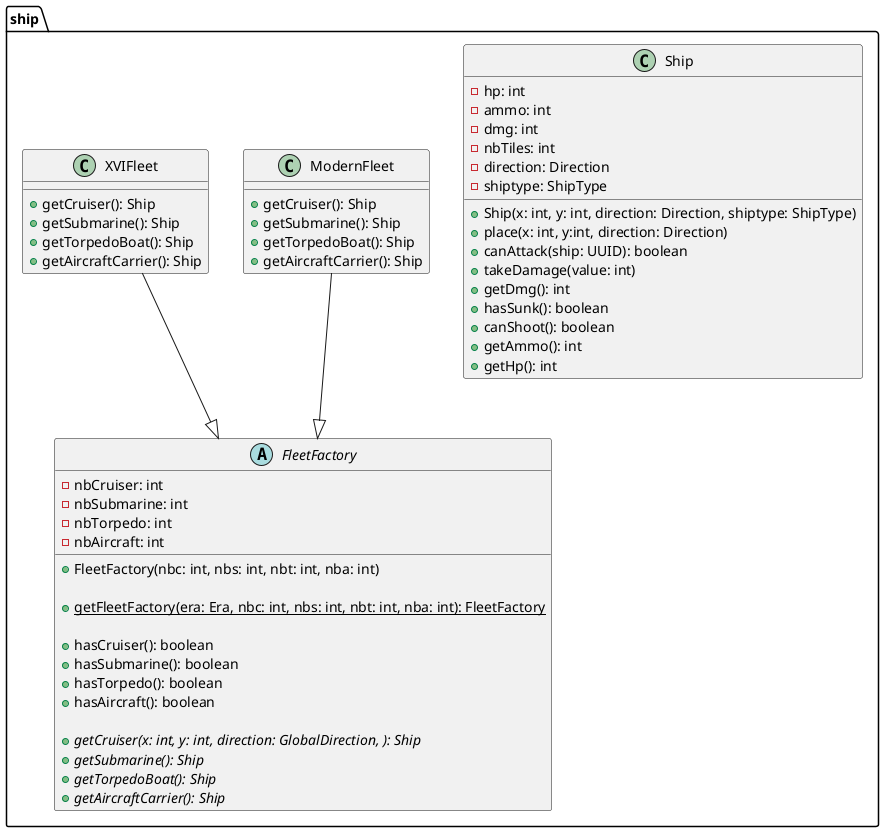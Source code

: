 @startuml

package ship{

    class Ship{
        - hp: int
        - ammo: int
        - dmg: int
        - nbTiles: int
        - direction: Direction
        - shiptype: ShipType
        + Ship(x: int, y: int, direction: Direction, shiptype: ShipType)
        + place(x: int, y:int, direction: Direction)
        + canAttack(ship: UUID): boolean
        + takeDamage(value: int)
        + getDmg(): int
        + hasSunk(): boolean
        + canShoot(): boolean
        + getAmmo(): int
        + getHp(): int
    }


    abstract FleetFactory{
        - nbCruiser: int
        - nbSubmarine: int
        - nbTorpedo: int
        - nbAircraft: int
        + FleetFactory(nbc: int, nbs: int, nbt: int, nba: int)

        + {static} getFleetFactory(era: Era, nbc: int, nbs: int, nbt: int, nba: int): FleetFactory

        + hasCruiser(): boolean
        + hasSubmarine(): boolean
        + hasTorpedo(): boolean
        + hasAircraft(): boolean

        + {abstract} getCruiser(x: int, y: int, direction: GlobalDirection, ): Ship
        + {abstract} getSubmarine(): Ship
        + {abstract} getTorpedoBoat(): Ship
        + {abstract} getAircraftCarrier(): Ship
    }

    class ModernFleet{
        + getCruiser(): Ship
        + getSubmarine(): Ship
        + getTorpedoBoat(): Ship
        + getAircraftCarrier(): Ship
    }

    class XVIFleet{
        + getCruiser(): Ship
        + getSubmarine(): Ship
        + getTorpedoBoat(): Ship
        + getAircraftCarrier(): Ship
    }

    ModernFleet --|> FleetFactory
    XVIFleet --|> FleetFactory

}

@enduml